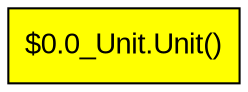 digraph D {
node [shape=record fontname=Arial splines=ortho];
node0 [label="$0.0_Unit.Unit()" style="filled" shape="box" fillcolor="yellow"]
}
